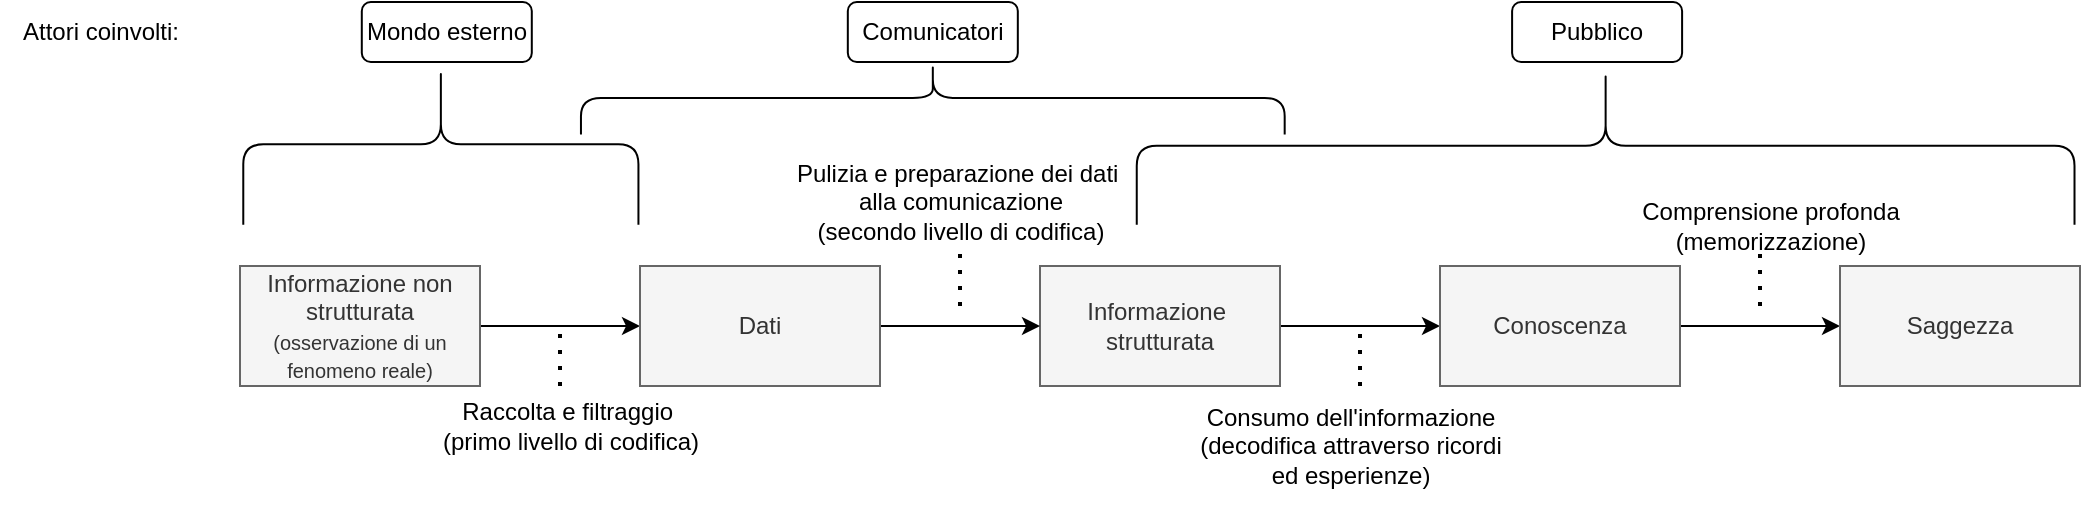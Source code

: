<mxfile version="24.6.4" type="device">
  <diagram name="Page-1" id="iPqsyDtkeX6RuwLVqoJ3">
    <mxGraphModel dx="1877" dy="530" grid="1" gridSize="10" guides="1" tooltips="1" connect="1" arrows="1" fold="1" page="1" pageScale="1" pageWidth="827" pageHeight="1169" math="0" shadow="0">
      <root>
        <mxCell id="0" />
        <mxCell id="1" parent="0" />
        <mxCell id="c9jSjvfSi_keudU5MXWR-6" style="edgeStyle=orthogonalEdgeStyle;rounded=0;orthogonalLoop=1;jettySize=auto;html=1;exitX=1;exitY=0.5;exitDx=0;exitDy=0;" edge="1" parent="1" source="c9jSjvfSi_keudU5MXWR-1" target="c9jSjvfSi_keudU5MXWR-3">
          <mxGeometry relative="1" as="geometry" />
        </mxCell>
        <mxCell id="c9jSjvfSi_keudU5MXWR-1" value="Informazione non strutturata &lt;font style=&quot;font-size: 10px;&quot;&gt;(osservazione di un fenomeno reale)&lt;/font&gt;" style="rounded=0;whiteSpace=wrap;html=1;fillColor=#f5f5f5;fontColor=#333333;strokeColor=#666666;" vertex="1" parent="1">
          <mxGeometry x="40" y="220" width="120" height="60" as="geometry" />
        </mxCell>
        <mxCell id="c9jSjvfSi_keudU5MXWR-8" value="" style="edgeStyle=orthogonalEdgeStyle;rounded=0;orthogonalLoop=1;jettySize=auto;html=1;" edge="1" parent="1" source="c9jSjvfSi_keudU5MXWR-2" target="c9jSjvfSi_keudU5MXWR-4">
          <mxGeometry relative="1" as="geometry" />
        </mxCell>
        <mxCell id="c9jSjvfSi_keudU5MXWR-2" value="Informazione&amp;nbsp; strutturata" style="rounded=0;whiteSpace=wrap;html=1;fillColor=#f5f5f5;fontColor=#333333;strokeColor=#666666;" vertex="1" parent="1">
          <mxGeometry x="440" y="220" width="120" height="60" as="geometry" />
        </mxCell>
        <mxCell id="c9jSjvfSi_keudU5MXWR-7" value="" style="edgeStyle=orthogonalEdgeStyle;rounded=0;orthogonalLoop=1;jettySize=auto;html=1;" edge="1" parent="1" source="c9jSjvfSi_keudU5MXWR-3" target="c9jSjvfSi_keudU5MXWR-2">
          <mxGeometry relative="1" as="geometry" />
        </mxCell>
        <mxCell id="c9jSjvfSi_keudU5MXWR-3" value="Dati" style="rounded=0;whiteSpace=wrap;html=1;fillColor=#f5f5f5;fontColor=#333333;strokeColor=#666666;" vertex="1" parent="1">
          <mxGeometry x="240" y="220" width="120" height="60" as="geometry" />
        </mxCell>
        <mxCell id="c9jSjvfSi_keudU5MXWR-9" value="" style="edgeStyle=orthogonalEdgeStyle;rounded=0;orthogonalLoop=1;jettySize=auto;html=1;" edge="1" parent="1" source="c9jSjvfSi_keudU5MXWR-4" target="c9jSjvfSi_keudU5MXWR-5">
          <mxGeometry relative="1" as="geometry" />
        </mxCell>
        <mxCell id="c9jSjvfSi_keudU5MXWR-4" value="Conoscenza" style="rounded=0;whiteSpace=wrap;html=1;fillColor=#f5f5f5;fontColor=#333333;strokeColor=#666666;" vertex="1" parent="1">
          <mxGeometry x="640" y="220" width="120" height="60" as="geometry" />
        </mxCell>
        <mxCell id="c9jSjvfSi_keudU5MXWR-5" value="Saggezza" style="rounded=0;whiteSpace=wrap;html=1;fillColor=#f5f5f5;fontColor=#333333;strokeColor=#666666;" vertex="1" parent="1">
          <mxGeometry x="840" y="220" width="120" height="60" as="geometry" />
        </mxCell>
        <mxCell id="c9jSjvfSi_keudU5MXWR-10" value="&lt;div&gt;Raccolta e filtraggio&amp;nbsp;&lt;/div&gt;&lt;div&gt;(primo livello di codifica)&lt;/div&gt;" style="text;html=1;align=center;verticalAlign=middle;resizable=0;points=[];autosize=1;strokeColor=none;fillColor=none;" vertex="1" parent="1">
          <mxGeometry x="130" y="280" width="150" height="40" as="geometry" />
        </mxCell>
        <mxCell id="c9jSjvfSi_keudU5MXWR-12" value="&lt;div&gt;Pulizia e preparazione dei dati&amp;nbsp;&lt;/div&gt;&lt;div&gt;alla comunicazione&lt;/div&gt;&lt;div&gt;(secondo livello di codifica)&lt;/div&gt;" style="text;html=1;align=center;verticalAlign=middle;resizable=0;points=[];autosize=1;strokeColor=none;fillColor=none;" vertex="1" parent="1">
          <mxGeometry x="310" y="158" width="180" height="60" as="geometry" />
        </mxCell>
        <mxCell id="c9jSjvfSi_keudU5MXWR-13" value="&lt;div&gt;Consumo dell&#39;informazione&lt;/div&gt;&lt;div&gt;(decodifica attraverso ricordi&lt;/div&gt;&lt;div&gt;ed esperienze)&lt;br&gt;&lt;/div&gt;" style="text;html=1;align=center;verticalAlign=middle;resizable=0;points=[];autosize=1;strokeColor=none;fillColor=none;" vertex="1" parent="1">
          <mxGeometry x="510" y="280" width="170" height="60" as="geometry" />
        </mxCell>
        <mxCell id="c9jSjvfSi_keudU5MXWR-14" value="&lt;div&gt;Comprensione profonda&lt;br&gt;&lt;/div&gt;&lt;div&gt;(memorizzazione)&lt;/div&gt;" style="text;html=1;align=center;verticalAlign=middle;resizable=0;points=[];autosize=1;strokeColor=none;fillColor=none;" vertex="1" parent="1">
          <mxGeometry x="730" y="180" width="150" height="40" as="geometry" />
        </mxCell>
        <mxCell id="c9jSjvfSi_keudU5MXWR-17" value="" style="endArrow=none;dashed=1;html=1;dashPattern=1 3;strokeWidth=2;rounded=0;" edge="1" parent="1">
          <mxGeometry width="50" height="50" relative="1" as="geometry">
            <mxPoint x="200" y="280" as="sourcePoint" />
            <mxPoint x="200" y="250" as="targetPoint" />
          </mxGeometry>
        </mxCell>
        <mxCell id="c9jSjvfSi_keudU5MXWR-20" value="" style="endArrow=none;dashed=1;html=1;dashPattern=1 3;strokeWidth=2;rounded=0;" edge="1" parent="1">
          <mxGeometry width="50" height="50" relative="1" as="geometry">
            <mxPoint x="400" y="240" as="sourcePoint" />
            <mxPoint x="400" y="210" as="targetPoint" />
          </mxGeometry>
        </mxCell>
        <mxCell id="c9jSjvfSi_keudU5MXWR-22" value="" style="endArrow=none;dashed=1;html=1;dashPattern=1 3;strokeWidth=2;rounded=0;" edge="1" parent="1">
          <mxGeometry width="50" height="50" relative="1" as="geometry">
            <mxPoint x="800" y="240" as="sourcePoint" />
            <mxPoint x="800" y="210" as="targetPoint" />
          </mxGeometry>
        </mxCell>
        <mxCell id="c9jSjvfSi_keudU5MXWR-23" value="" style="endArrow=none;dashed=1;html=1;dashPattern=1 3;strokeWidth=2;rounded=0;" edge="1" parent="1">
          <mxGeometry width="50" height="50" relative="1" as="geometry">
            <mxPoint x="600" y="280" as="sourcePoint" />
            <mxPoint x="600" y="250" as="targetPoint" />
          </mxGeometry>
        </mxCell>
        <mxCell id="c9jSjvfSi_keudU5MXWR-27" value="Attori coinvolti:" style="text;html=1;align=center;verticalAlign=middle;resizable=0;points=[];autosize=1;strokeColor=none;fillColor=none;" vertex="1" parent="1">
          <mxGeometry x="-80" y="88" width="100" height="30" as="geometry" />
        </mxCell>
        <mxCell id="c9jSjvfSi_keudU5MXWR-28" value="Mondo esterno" style="rounded=1;whiteSpace=wrap;html=1;" vertex="1" parent="1">
          <mxGeometry x="100.9" y="88" width="85" height="30" as="geometry" />
        </mxCell>
        <mxCell id="c9jSjvfSi_keudU5MXWR-29" value="Comunicatori" style="rounded=1;whiteSpace=wrap;html=1;" vertex="1" parent="1">
          <mxGeometry x="343.91" y="88" width="85" height="30" as="geometry" />
        </mxCell>
        <mxCell id="c9jSjvfSi_keudU5MXWR-31" value="Pubblico" style="rounded=1;whiteSpace=wrap;html=1;" vertex="1" parent="1">
          <mxGeometry x="676.05" y="88" width="85" height="30" as="geometry" />
        </mxCell>
        <mxCell id="c9jSjvfSi_keudU5MXWR-32" value="" style="shape=curlyBracket;whiteSpace=wrap;html=1;rounded=1;labelPosition=left;verticalLabelPosition=middle;align=right;verticalAlign=middle;rotation=90;size=0.5;" vertex="1" parent="1">
          <mxGeometry x="100.22" y="60.38" width="80.42" height="197.58" as="geometry" />
        </mxCell>
        <mxCell id="c9jSjvfSi_keudU5MXWR-34" value="" style="shape=curlyBracket;whiteSpace=wrap;html=1;rounded=1;labelPosition=left;verticalLabelPosition=middle;align=right;verticalAlign=middle;rotation=90;size=0.5;" vertex="1" parent="1">
          <mxGeometry x="368.13" y="-39.99" width="36.56" height="351.86" as="geometry" />
        </mxCell>
        <mxCell id="c9jSjvfSi_keudU5MXWR-35" value="" style="shape=curlyBracket;whiteSpace=wrap;html=1;rounded=1;labelPosition=left;verticalLabelPosition=middle;align=right;verticalAlign=middle;rotation=90;size=0.5;" vertex="1" parent="1">
          <mxGeometry x="683.28" y="-74.61" width="79.07" height="468.88" as="geometry" />
        </mxCell>
      </root>
    </mxGraphModel>
  </diagram>
</mxfile>
